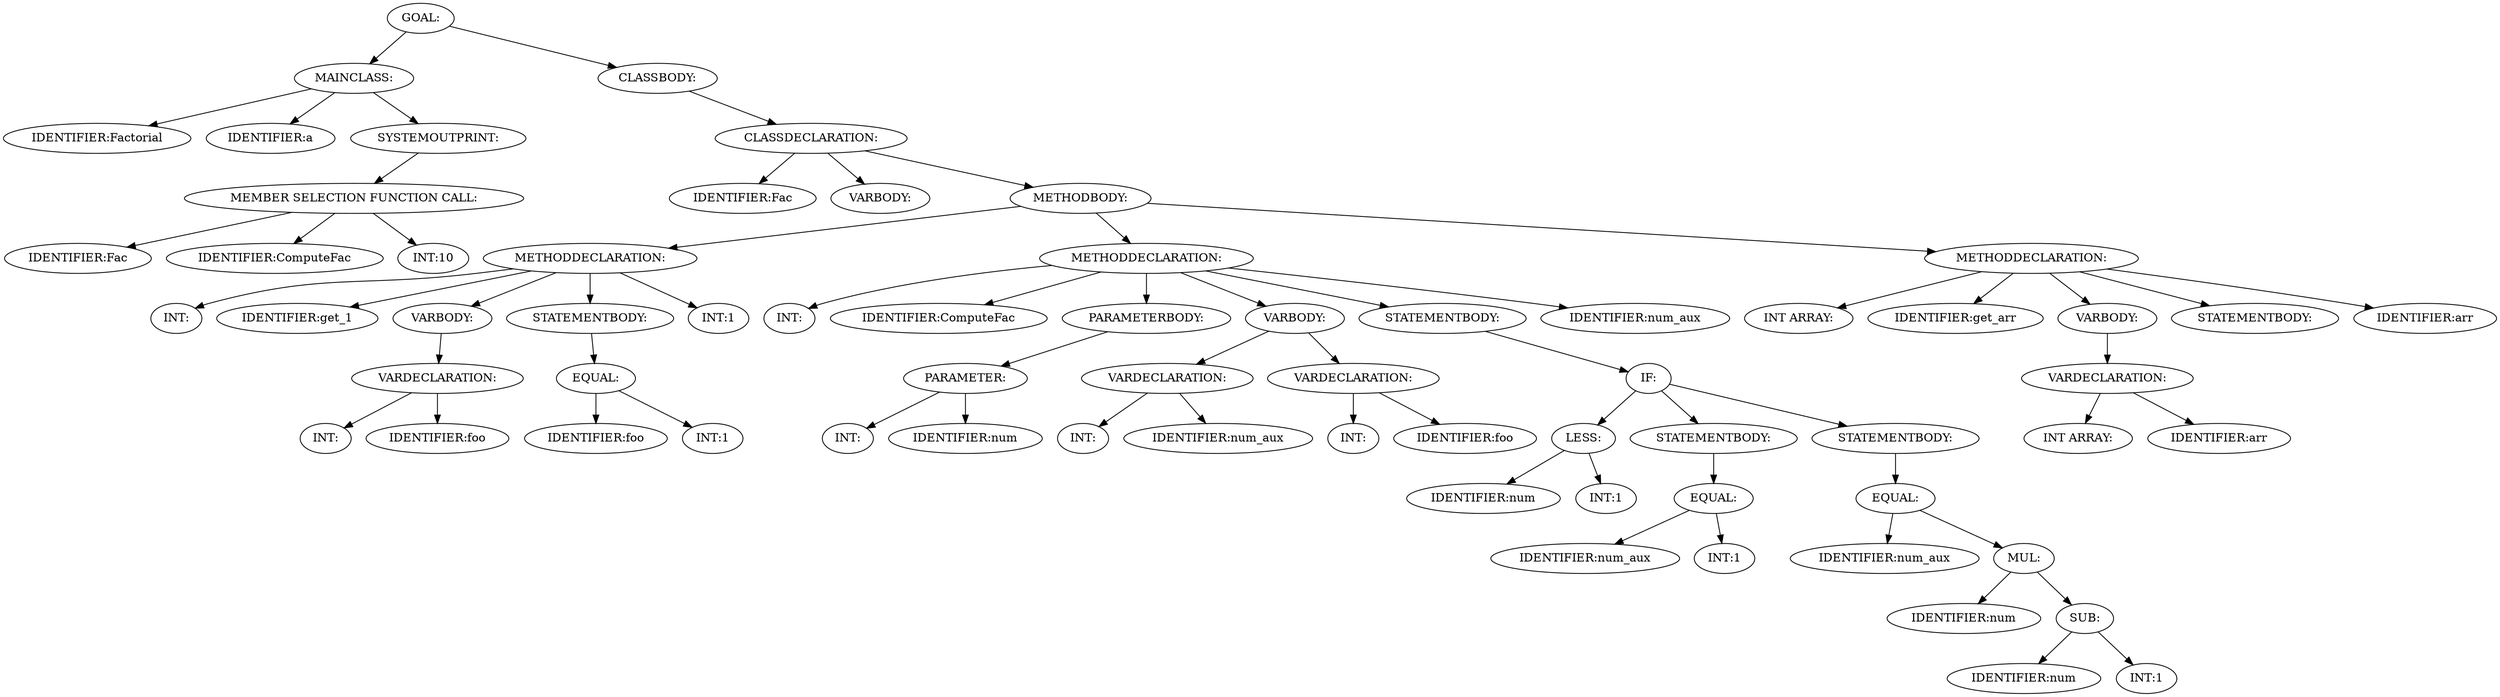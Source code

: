 digraph {
n0 [label="GOAL:"];
n1 [label="MAINCLASS:"];
n2 [label="IDENTIFIER:Factorial"];
n1 -> n2
n3 [label="IDENTIFIER:a"];
n1 -> n3
n4 [label="SYSTEMOUTPRINT:"];
n5 [label="MEMBER SELECTION FUNCTION CALL:"];
n6 [label="IDENTIFIER:Fac"];
n5 -> n6
n7 [label="IDENTIFIER:ComputeFac"];
n5 -> n7
n8 [label="INT:10"];
n5 -> n8
n4 -> n5
n1 -> n4
n0 -> n1
n9 [label="CLASSBODY:"];
n10 [label="CLASSDECLARATION:"];
n11 [label="IDENTIFIER:Fac"];
n10 -> n11
n12 [label="VARBODY:"];
n10 -> n12
n13 [label="METHODBODY:"];
n14 [label="METHODDECLARATION:"];
n15 [label="INT:"];
n14 -> n15
n16 [label="IDENTIFIER:get_1"];
n14 -> n16
n17 [label="VARBODY:"];
n18 [label="VARDECLARATION:"];
n19 [label="INT:"];
n18 -> n19
n20 [label="IDENTIFIER:foo"];
n18 -> n20
n17 -> n18
n14 -> n17
n21 [label="STATEMENTBODY:"];
n22 [label="EQUAL:"];
n23 [label="IDENTIFIER:foo"];
n22 -> n23
n24 [label="INT:1"];
n22 -> n24
n21 -> n22
n14 -> n21
n25 [label="INT:1"];
n14 -> n25
n13 -> n14
n26 [label="METHODDECLARATION:"];
n27 [label="INT:"];
n26 -> n27
n28 [label="IDENTIFIER:ComputeFac"];
n26 -> n28
n29 [label="PARAMETERBODY:"];
n30 [label="PARAMETER:"];
n31 [label="INT:"];
n30 -> n31
n32 [label="IDENTIFIER:num"];
n30 -> n32
n29 -> n30
n26 -> n29
n33 [label="VARBODY:"];
n34 [label="VARDECLARATION:"];
n35 [label="INT:"];
n34 -> n35
n36 [label="IDENTIFIER:num_aux"];
n34 -> n36
n33 -> n34
n37 [label="VARDECLARATION:"];
n38 [label="INT:"];
n37 -> n38
n39 [label="IDENTIFIER:foo"];
n37 -> n39
n33 -> n37
n26 -> n33
n40 [label="STATEMENTBODY:"];
n41 [label="IF:"];
n42 [label="LESS:"];
n43 [label="IDENTIFIER:num"];
n42 -> n43
n44 [label="INT:1"];
n42 -> n44
n41 -> n42
n45 [label="STATEMENTBODY:"];
n46 [label="EQUAL:"];
n47 [label="IDENTIFIER:num_aux"];
n46 -> n47
n48 [label="INT:1"];
n46 -> n48
n45 -> n46
n41 -> n45
n49 [label="STATEMENTBODY:"];
n50 [label="EQUAL:"];
n51 [label="IDENTIFIER:num_aux"];
n50 -> n51
n52 [label="MUL:"];
n53 [label="IDENTIFIER:num"];
n52 -> n53
n54 [label="SUB:"];
n55 [label="IDENTIFIER:num"];
n54 -> n55
n56 [label="INT:1"];
n54 -> n56
n52 -> n54
n50 -> n52
n49 -> n50
n41 -> n49
n40 -> n41
n26 -> n40
n57 [label="IDENTIFIER:num_aux"];
n26 -> n57
n13 -> n26
n58 [label="METHODDECLARATION:"];
n59 [label="INT ARRAY:"];
n58 -> n59
n60 [label="IDENTIFIER:get_arr"];
n58 -> n60
n61 [label="VARBODY:"];
n62 [label="VARDECLARATION:"];
n63 [label="INT ARRAY:"];
n62 -> n63
n64 [label="IDENTIFIER:arr"];
n62 -> n64
n61 -> n62
n58 -> n61
n65 [label="STATEMENTBODY:"];
n58 -> n65
n66 [label="IDENTIFIER:arr"];
n58 -> n66
n13 -> n58
n10 -> n13
n9 -> n10
n0 -> n9
}
